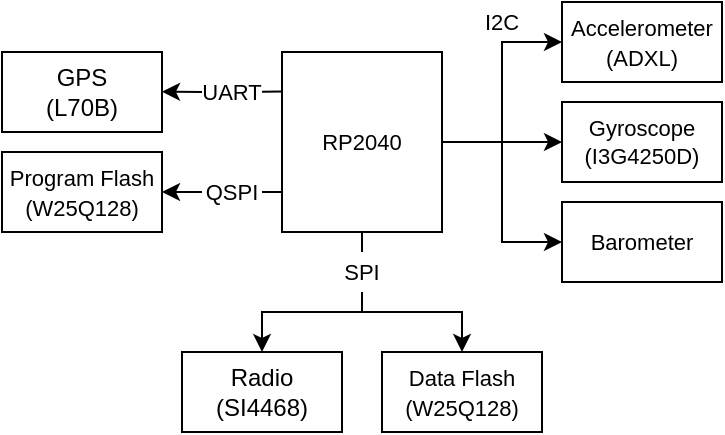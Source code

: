 <mxfile version="20.0.4" type="github"><diagram id="7ZY5kEdT9B8c4bE89Elh" name="Page-1"><mxGraphModel dx="229" dy="126" grid="1" gridSize="10" guides="1" tooltips="1" connect="1" arrows="1" fold="1" page="1" pageScale="1" pageWidth="850" pageHeight="1100" math="0" shadow="0"><root><mxCell id="0"/><mxCell id="1" parent="0"/><mxCell id="Wxe-ITUFHvINjou7f0Xc-3" value="&lt;font style=&quot;font-size: 11px;&quot;&gt;RP2040&lt;/font&gt;" style="rounded=0;whiteSpace=wrap;html=1;" parent="1" vertex="1"><mxGeometry x="360" y="270" width="80" height="90" as="geometry"/></mxCell><mxCell id="Wxe-ITUFHvINjou7f0Xc-5" value="&lt;font style=&quot;font-size: 11px;&quot;&gt;Program Flash&lt;br&gt;(W25Q128)&lt;/font&gt;" style="rounded=0;whiteSpace=wrap;html=1;" parent="1" vertex="1"><mxGeometry x="220" y="320" width="80" height="40" as="geometry"/></mxCell><mxCell id="Wxe-ITUFHvINjou7f0Xc-7" value="" style="endArrow=classic;html=1;rounded=0;fontSize=11;startArrow=none;" parent="1" target="Wxe-ITUFHvINjou7f0Xc-5" edge="1" source="UiMDxGx6ajY-kjzpmQxl-1"><mxGeometry relative="1" as="geometry"><mxPoint x="360" y="340" as="sourcePoint"/><mxPoint x="430" y="340" as="targetPoint"/></mxGeometry></mxCell><mxCell id="Wxe-ITUFHvINjou7f0Xc-9" value="GPS&lt;br&gt;(L70B)" style="rounded=0;whiteSpace=wrap;html=1;" parent="1" vertex="1"><mxGeometry x="220" y="270" width="80" height="40" as="geometry"/></mxCell><mxCell id="Wxe-ITUFHvINjou7f0Xc-10" value="" style="endArrow=classic;html=1;rounded=0;fontSize=11;exitX=0;exitY=0.5;exitDx=0;exitDy=0;startArrow=none;" parent="1" edge="1" source="UiMDxGx6ajY-kjzpmQxl-3"><mxGeometry relative="1" as="geometry"><mxPoint x="360" y="289.8" as="sourcePoint"/><mxPoint x="300" y="289.824" as="targetPoint"/></mxGeometry></mxCell><mxCell id="Wxe-ITUFHvINjou7f0Xc-13" value="&lt;font style=&quot;font-size: 11px;&quot;&gt;Data Flash&lt;br&gt;(W25Q128)&lt;/font&gt;" style="rounded=0;whiteSpace=wrap;html=1;" parent="1" vertex="1"><mxGeometry x="410" y="420" width="80" height="40" as="geometry"/></mxCell><mxCell id="Wxe-ITUFHvINjou7f0Xc-19" value="" style="endArrow=classic;html=1;rounded=0;fontSize=11;strokeColor=default;entryX=0.5;entryY=0;entryDx=0;entryDy=0;exitX=0.5;exitY=1;exitDx=0;exitDy=0;startArrow=none;" parent="1" source="Wxe-ITUFHvINjou7f0Xc-20" target="Wxe-ITUFHvINjou7f0Xc-13" edge="1"><mxGeometry width="50" height="50" relative="1" as="geometry"><mxPoint x="450" y="340" as="sourcePoint"/><mxPoint x="490" y="320" as="targetPoint"/><Array as="points"><mxPoint x="400" y="400"/><mxPoint x="450" y="400"/><mxPoint x="450" y="410"/></Array></mxGeometry></mxCell><mxCell id="Wxe-ITUFHvINjou7f0Xc-20" value="SPI" style="text;html=1;strokeColor=none;fillColor=none;align=center;verticalAlign=middle;whiteSpace=wrap;rounded=0;fontSize=11;" parent="1" vertex="1"><mxGeometry x="385" y="370" width="30" height="20" as="geometry"/></mxCell><mxCell id="Wxe-ITUFHvINjou7f0Xc-22" value="" style="endArrow=none;html=1;rounded=0;fontSize=11;strokeColor=default;entryX=0.5;entryY=0;entryDx=0;entryDy=0;exitX=0.5;exitY=1;exitDx=0;exitDy=0;" parent="1" source="Wxe-ITUFHvINjou7f0Xc-3" target="Wxe-ITUFHvINjou7f0Xc-20" edge="1"><mxGeometry width="50" height="50" relative="1" as="geometry"><mxPoint x="440" y="340.02" as="sourcePoint"/><mxPoint x="520" y="360" as="targetPoint"/><Array as="points"/></mxGeometry></mxCell><mxCell id="Wxe-ITUFHvINjou7f0Xc-23" value="Radio&lt;br&gt;(SI4468)" style="rounded=0;whiteSpace=wrap;html=1;" parent="1" vertex="1"><mxGeometry x="310" y="420" width="80" height="40" as="geometry"/></mxCell><mxCell id="Wxe-ITUFHvINjou7f0Xc-24" value="" style="endArrow=classic;html=1;rounded=0;fontSize=11;strokeColor=default;entryX=0.5;entryY=0;entryDx=0;entryDy=0;strokeWidth=1;" parent="1" target="Wxe-ITUFHvINjou7f0Xc-23" edge="1"><mxGeometry width="50" height="50" relative="1" as="geometry"><mxPoint x="400" y="400" as="sourcePoint"/><mxPoint x="490" y="320" as="targetPoint"/><Array as="points"><mxPoint x="350" y="400"/></Array></mxGeometry></mxCell><mxCell id="Wxe-ITUFHvINjou7f0Xc-27" value="&lt;font style=&quot;font-size: 11px;&quot;&gt;Accelerometer&lt;br&gt;(ADXL)&lt;/font&gt;" style="rounded=0;whiteSpace=wrap;html=1;" parent="1" vertex="1"><mxGeometry x="500" y="245" width="80" height="40" as="geometry"/></mxCell><mxCell id="Wxe-ITUFHvINjou7f0Xc-28" value="&lt;div style=&quot;font-size: 11px;&quot;&gt;&lt;font style=&quot;font-size: 11px;&quot;&gt;Gyroscope&lt;/font&gt;&lt;/div&gt;&lt;div style=&quot;font-size: 11px;&quot;&gt;&lt;font style=&quot;font-size: 11px;&quot;&gt;(I3G4250D)&lt;br&gt;&lt;/font&gt;&lt;/div&gt;" style="rounded=0;whiteSpace=wrap;html=1;" parent="1" vertex="1"><mxGeometry x="500" y="295" width="80" height="40" as="geometry"/></mxCell><mxCell id="Wxe-ITUFHvINjou7f0Xc-29" value="&lt;font style=&quot;font-size: 11px;&quot;&gt;Barometer&lt;/font&gt;" style="rounded=0;whiteSpace=wrap;html=1;" parent="1" vertex="1"><mxGeometry x="500" y="345" width="80" height="40" as="geometry"/></mxCell><mxCell id="Wxe-ITUFHvINjou7f0Xc-33" value="" style="endArrow=classic;html=1;rounded=0;fontSize=11;strokeColor=default;strokeWidth=1;entryX=0;entryY=0.5;entryDx=0;entryDy=0;" parent="1" target="Wxe-ITUFHvINjou7f0Xc-28" edge="1"><mxGeometry width="50" height="50" relative="1" as="geometry"><mxPoint x="440" y="315" as="sourcePoint"/><mxPoint x="460" y="345" as="targetPoint"/></mxGeometry></mxCell><mxCell id="Wxe-ITUFHvINjou7f0Xc-34" value="" style="endArrow=classic;html=1;rounded=0;fontSize=11;strokeColor=default;strokeWidth=1;entryX=0;entryY=0.5;entryDx=0;entryDy=0;" parent="1" target="Wxe-ITUFHvINjou7f0Xc-27" edge="1"><mxGeometry width="50" height="50" relative="1" as="geometry"><mxPoint x="470" y="315" as="sourcePoint"/><mxPoint x="460" y="345" as="targetPoint"/><Array as="points"><mxPoint x="470" y="265"/></Array></mxGeometry></mxCell><mxCell id="Wxe-ITUFHvINjou7f0Xc-35" value="" style="endArrow=classic;html=1;rounded=0;fontSize=11;strokeColor=default;strokeWidth=1;entryX=0;entryY=0.5;entryDx=0;entryDy=0;" parent="1" target="Wxe-ITUFHvINjou7f0Xc-29" edge="1"><mxGeometry width="50" height="50" relative="1" as="geometry"><mxPoint x="470" y="315" as="sourcePoint"/><mxPoint x="460" y="345" as="targetPoint"/><Array as="points"><mxPoint x="470" y="365"/></Array></mxGeometry></mxCell><mxCell id="Wxe-ITUFHvINjou7f0Xc-36" value="I2C" style="text;html=1;strokeColor=none;fillColor=none;align=center;verticalAlign=middle;whiteSpace=wrap;rounded=0;fontSize=11;" parent="1" vertex="1"><mxGeometry x="440" y="245" width="60" height="20" as="geometry"/></mxCell><mxCell id="UiMDxGx6ajY-kjzpmQxl-1" value="QSPI" style="text;html=1;strokeColor=none;fillColor=none;align=center;verticalAlign=middle;whiteSpace=wrap;rounded=0;fontSize=11;" vertex="1" parent="1"><mxGeometry x="320" y="330" width="30" height="20" as="geometry"/></mxCell><mxCell id="UiMDxGx6ajY-kjzpmQxl-2" value="" style="endArrow=none;html=1;rounded=0;fontSize=11;" edge="1" parent="1" target="UiMDxGx6ajY-kjzpmQxl-1"><mxGeometry relative="1" as="geometry"><mxPoint x="360" y="340.0" as="sourcePoint"/><mxPoint x="300" y="340.0" as="targetPoint"/></mxGeometry></mxCell><mxCell id="UiMDxGx6ajY-kjzpmQxl-3" value="UART" style="text;html=1;strokeColor=none;fillColor=none;align=center;verticalAlign=middle;whiteSpace=wrap;rounded=0;fontSize=11;" vertex="1" parent="1"><mxGeometry x="320" y="280" width="30" height="20" as="geometry"/></mxCell><mxCell id="UiMDxGx6ajY-kjzpmQxl-4" value="" style="endArrow=none;html=1;rounded=0;fontSize=11;exitX=0;exitY=0.833;exitDx=0;exitDy=0;exitPerimeter=0;" edge="1" parent="1" target="UiMDxGx6ajY-kjzpmQxl-3"><mxGeometry relative="1" as="geometry"><mxPoint x="360" y="289.8" as="sourcePoint"/><mxPoint x="300" y="289.824" as="targetPoint"/></mxGeometry></mxCell></root></mxGraphModel></diagram></mxfile>